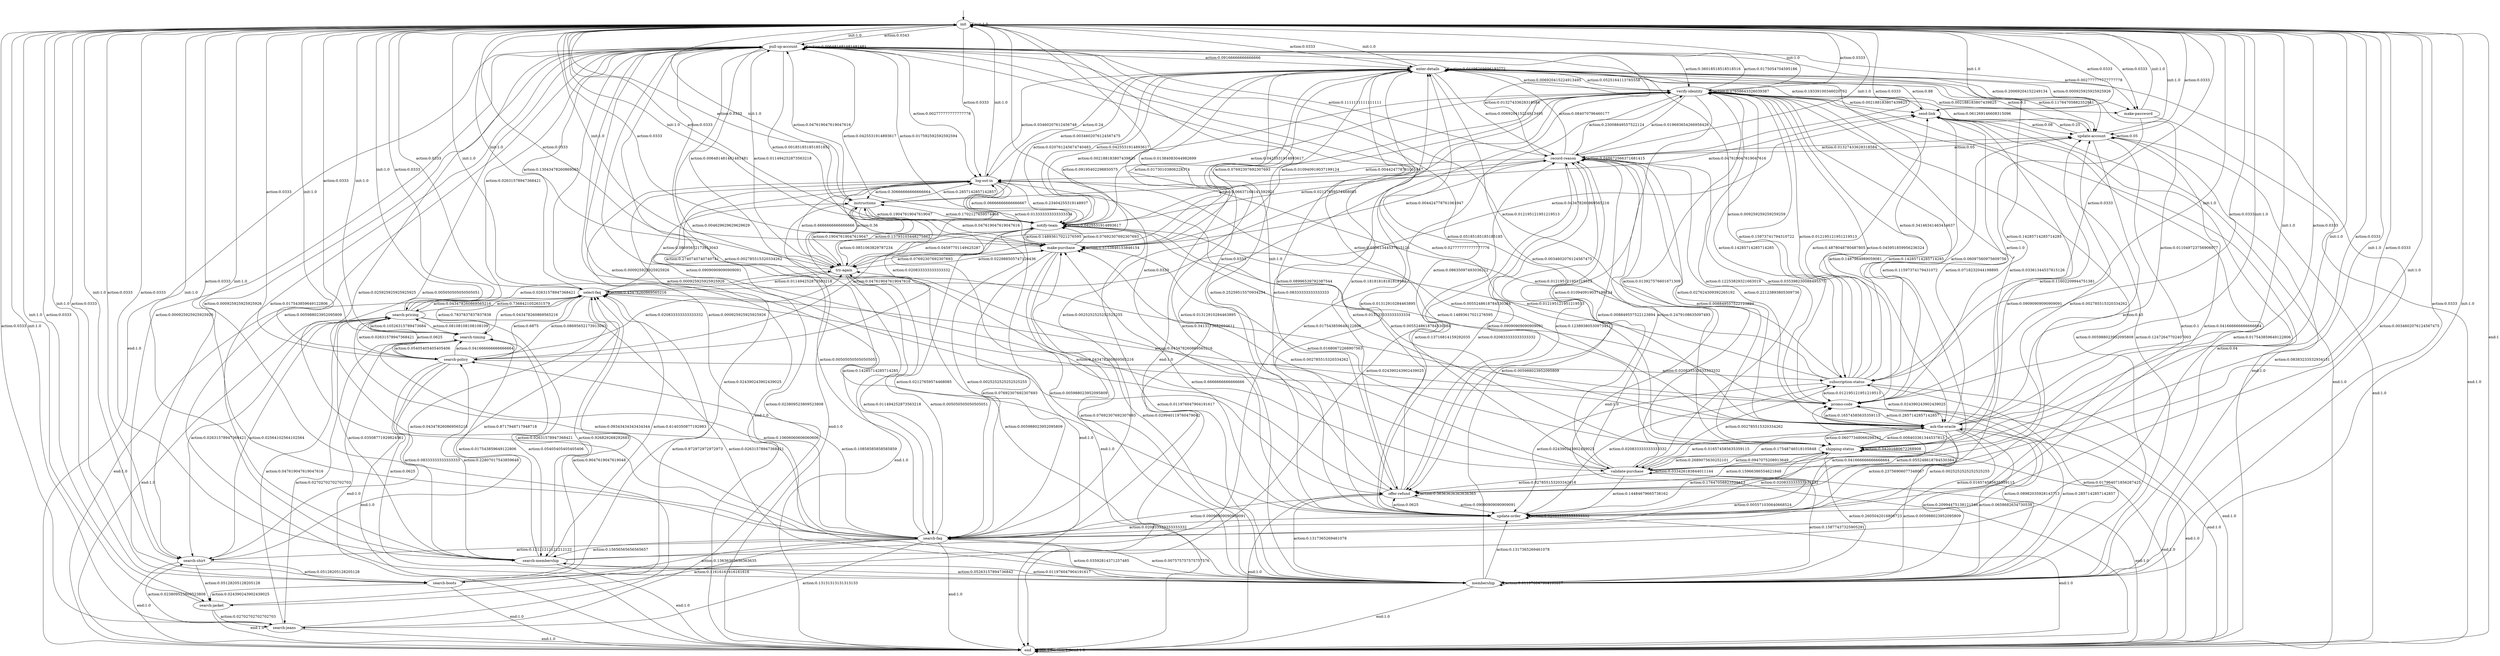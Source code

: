digraph learned_mdp {
s0 [label="init"];
s1 [label="pull-up-account"];
s2 [label="enter-details"];
s3 [label="verify-identity"];
s4 [label="make-password"];
s5 [label="search-timing"];
s6 [label="search-policy"];
s7 [label="validate-purchase"];
s8 [label="search-faq"];
s9 [label="membership"];
s10 [label="search-boots"];
s11 [label="try-again"];
s12 [label="ask-the-oracle"];
s13 [label="update-order"];
s14 [label="promo-code"];
s15 [label="update-account"];
s16 [label="search-membership"];
s17 [label="make-purchase"];
s18 [label="offer-refund"];
s19 [label="notify-team"];
s20 [label="record-reason"];
s21 [label="search-jeans"];
s22 [label="shipping-status"];
s23 [label="search-shirt"];
s24 [label="instructions"];
s25 [label="search-jacket"];
s26 [label="log-out-in"];
s27 [label="select-faq"];
s28 [label="subscription-status"];
s29 [label="send-link"];
s30 [label="search-pricing"];
s31 [label="end"];
s0 -> s0  [label="init:1.0"];
s0 -> s1  [label="action:0.0343"];
s0 -> s2  [label="action:0.0333"];
s0 -> s3  [label="action:0.0333"];
s0 -> s4  [label="action:0.0333"];
s0 -> s5  [label="action:0.0333"];
s0 -> s6  [label="action:0.0333"];
s0 -> s7  [label="action:0.0333"];
s0 -> s8  [label="action:0.0333"];
s0 -> s9  [label="action:0.0333"];
s0 -> s10  [label="action:0.0333"];
s0 -> s11  [label="action:0.0333"];
s0 -> s12  [label="action:0.0333"];
s0 -> s13  [label="action:0.0333"];
s0 -> s14  [label="action:0.0333"];
s0 -> s15  [label="action:0.0333"];
s0 -> s16  [label="action:0.0333"];
s0 -> s17  [label="action:0.0333"];
s0 -> s18  [label="action:0.0333"];
s0 -> s19  [label="action:0.0333"];
s0 -> s20  [label="action:0.0333"];
s0 -> s21  [label="action:0.0333"];
s0 -> s22  [label="action:0.0333"];
s0 -> s23  [label="action:0.0333"];
s0 -> s24  [label="action:0.0333"];
s0 -> s25  [label="action:0.0333"];
s0 -> s26  [label="action:0.0333"];
s0 -> s27  [label="action:0.0333"];
s0 -> s28  [label="action:0.0333"];
s0 -> s29  [label="action:0.0333"];
s0 -> s30  [label="action:0.0333"];
s0 -> s31  [label="end:1"];
s1 -> s0  [label="init:1.0"];
s1 -> s1  [label="action:0.006481481481481481"];
s1 -> s2  [label="action:0.09166666666666666"];
s1 -> s3  [label="action:0.36018518518518516"];
s1 -> s4  [label="action:0.002777777777777778"];
s1 -> s7  [label="action:0.2740740740740741"];
s1 -> s8  [label="action:0.025925925925925925"];
s1 -> s9  [label="action:0.000925925925925926"];
s1 -> s10  [label="action:0.000925925925925926"];
s1 -> s11  [label="action:0.006481481481481481"];
s1 -> s12  [label="action:0.05185185185185185"];
s1 -> s13  [label="action:0.000925925925925926"];
s1 -> s14  [label="action:0.004629629629629629"];
s1 -> s15  [label="action:0.000925925925925926"];
s1 -> s17  [label="action:0.001851851851851852"];
s1 -> s18  [label="action:0.000925925925925926"];
s1 -> s19  [label="action:0.017592592592592594"];
s1 -> s20  [label="action:0.1111111111111111"];
s1 -> s22  [label="action:0.027777777777777776"];
s1 -> s23  [label="action:0.000925925925925926"];
s1 -> s26  [label="action:0.002777777777777778"];
s1 -> s28  [label="action:0.009259259259259259"];
s1 -> s31 [label="end:1.0"];
s2 -> s0  [label="init:1.0"];
s2 -> s2  [label="action:0.04498269896193772"];
s2 -> s3  [label="action:0.006920415224913495"];
s2 -> s4  [label="action:0.20069204152249134"];
s2 -> s9  [label="action:0.0034602076124567475"];
s2 -> s11  [label="action:0.01730103806228374"];
s2 -> s13  [label="action:0.25259515570934254"];
s2 -> s15  [label="action:0.11764705882352941"];
s2 -> s17  [label="action:0.01384083044982699"];
s2 -> s18  [label="action:0.08996539792387544"];
s2 -> s19  [label="action:0.020761245674740483"];
s2 -> s20  [label="action:0.006920415224913495"];
s2 -> s22  [label="action:0.0034602076124567475"];
s2 -> s24  [label="action:0.0034602076124567475"];
s2 -> s26  [label="action:0.03460207612456748"];
s2 -> s29  [label="action:0.18339100346020762"];
s2 -> s31 [label="end:1.0"];
s3 -> s0  [label="init:1.0"];
s3 -> s1  [label="action:0.0175054704595186"];
s3 -> s2  [label="action:0.0525164113785558"];
s3 -> s3  [label="action:0.07658643326039387"];
s3 -> s4  [label="action:0.002188183807439825"];
s3 -> s7  [label="action:0.12253829321663019"];
s3 -> s8  [label="action:0.01312910284463895"];
s3 -> s9  [label="action:0.12472647702407003"];
s3 -> s12  [label="action:0.1487964989059081"];
s3 -> s13  [label="action:0.01312910284463895"];
s3 -> s14  [label="action:0.045951859956236324"];
s3 -> s15  [label="action:0.061269146608315096"];
s3 -> s17  [label="action:0.010940919037199124"];
s3 -> s18  [label="action:0.010940919037199124"];
s3 -> s19  [label="action:0.002188183807439825"];
s3 -> s20  [label="action:0.019693654266958426"];
s3 -> s22  [label="action:0.11597374179431072"];
s3 -> s28  [label="action:0.15973741794310722"];
s3 -> s29  [label="action:0.002188183807439825"];
s3 -> s31 [label="end:1.0"];
s4 -> s0  [label="init:1.0"];
s4 -> s28  [label="action:1.0"];
s4 -> s31 [label="end:1.0"];
s5 -> s0  [label="init:1.0"];
s5 -> s6  [label="action:0.05405405405405406"];
s5 -> s16  [label="action:0.05405405405405406"];
s5 -> s21  [label="action:0.02702702702702703"];
s5 -> s27  [label="action:0.7837837837837838"];
s5 -> s30  [label="action:0.08108108108108109"];
s5 -> s31 [label="end:1.0"];
s6 -> s0  [label="init:1.0"];
s6 -> s5  [label="action:0.041666666666666664"];
s6 -> s9  [label="action:0.0625"];
s6 -> s11  [label="action:0.020833333333333332"];
s6 -> s16  [label="action:0.08333333333333333"];
s6 -> s26  [label="action:0.020833333333333332"];
s6 -> s27  [label="action:0.6875"];
s6 -> s28  [label="action:0.020833333333333332"];
s6 -> s30  [label="action:0.0625"];
s6 -> s31 [label="end:1.0"];
s7 -> s0  [label="init:1.0"];
s7 -> s1  [label="action:0.002785515320334262"];
s7 -> s2  [label="action:0.08635097493036212"];
s7 -> s3  [label="action:0.013927576601671309"];
s7 -> s7  [label="action:0.033426183844011144"];
s7 -> s8  [label="action:0.005571030640668524"];
s7 -> s9  [label="action:0.15877437325905291"];
s7 -> s12  [label="action:0.17548746518105848"];
s7 -> s13  [label="action:0.14484679665738162"];
s7 -> s15  [label="action:0.002785515320334262"];
s7 -> s17  [label="action:0.002785515320334262"];
s7 -> s18  [label="action:0.027855153203342618"];
s7 -> s20  [label="action:0.2479108635097493"];
s7 -> s22  [label="action:0.0947075208913649"];
s7 -> s28  [label="action:0.002785515320334262"];
s7 -> s31 [label="end:1.0"];
s8 -> s0  [label="init:1.0"];
s8 -> s1  [label="action:0.005050505050505051"];
s8 -> s3  [label="action:0.0025252525252525255"];
s8 -> s5  [label="action:0.10606060606060606"];
s8 -> s6  [label="action:0.10858585858585859"];
s8 -> s9  [label="action:0.007575757575757576"];
s8 -> s10  [label="action:0.13636363636363635"];
s8 -> s11  [label="action:0.005050505050505051"];
s8 -> s14  [label="action:0.0025252525252525255"];
s8 -> s16  [label="action:0.15656565656565657"];
s8 -> s19  [label="action:0.0025252525252525255"];
s8 -> s21  [label="action:0.13131313131313133"];
s8 -> s23  [label="action:0.12121212121212122"];
s8 -> s25  [label="action:0.11616161616161616"];
s8 -> s26  [label="action:0.005050505050505051"];
s8 -> s30  [label="action:0.09343434343434344"];
s8 -> s31 [label="end:1.0"];
s9 -> s0  [label="init:1.0"];
s9 -> s1  [label="action:0.005988023952095809"];
s9 -> s2  [label="action:0.3413173652694611"];
s9 -> s3  [label="action:0.005988023952095809"];
s9 -> s8  [label="action:0.03592814371257485"];
s9 -> s9  [label="action:0.011976047904191617"];
s9 -> s11  [label="action:0.005988023952095809"];
s9 -> s12  [label="action:0.0658682634730539"];
s9 -> s13  [label="action:0.1317365269461078"];
s9 -> s14  [label="action:0.08982035928143713"];
s9 -> s15  [label="action:0.08383233532934131"];
s9 -> s16  [label="action:0.011976047904191617"];
s9 -> s17  [label="action:0.029940119760479042"];
s9 -> s18  [label="action:0.1317365269461078"];
s9 -> s19  [label="action:0.011976047904191617"];
s9 -> s20  [label="action:0.005988023952095809"];
s9 -> s22  [label="action:0.005988023952095809"];
s9 -> s24  [label="action:0.005988023952095809"];
s9 -> s28  [label="action:0.017964071856287425"];
s9 -> s31 [label="end:1.0"];
s10 -> s0  [label="init:1.0"];
s10 -> s20  [label="action:0.024390243902439025"];
s10 -> s25  [label="action:0.024390243902439025"];
s10 -> s26  [label="action:0.024390243902439025"];
s10 -> s27  [label="action:0.926829268292683"];
s10 -> s31 [label="end:1.0"];
s11 -> s0  [label="init:1.0"];
s11 -> s1  [label="action:0.011494252873563218"];
s11 -> s2  [label="action:0.09195402298850575"];
s11 -> s8  [label="action:0.011494252873563218"];
s11 -> s17  [label="action:0.022988505747126436"];
s11 -> s19  [label="action:0.04597701149425287"];
s11 -> s24  [label="action:0.13793103448275862"];
s11 -> s26  [label="action:0.6666666666666666"];
s11 -> s27  [label="action:0.011494252873563218"];
s11 -> s31 [label="end:1.0"];
s12 -> s0  [label="init:1.0"];
s12 -> s2  [label="action:0.011049723756906077"];
s12 -> s7  [label="action:0.016574585635359115"];
s12 -> s8  [label="action:0.016574585635359115"];
s12 -> s9  [label="action:0.20994475138121546"];
s12 -> s13  [label="action:0.23756906077348067"];
s12 -> s14  [label="action:0.16574585635359115"];
s12 -> s15  [label="action:0.11602209944751381"];
s12 -> s18  [label="action:0.055248618784530384"];
s12 -> s19  [label="action:0.0055248618784530384"];
s12 -> s20  [label="action:0.027624309392265192"];
s12 -> s22  [label="action:0.06077348066298342"];
s12 -> s26  [label="action:0.0055248618784530384"];
s12 -> s29  [label="action:0.0718232044198895"];
s12 -> s31 [label="end:1.0"];
s13 -> s0  [label="init:1.0"];
s13 -> s2  [label="action:0.08333333333333333"];
s13 -> s8  [label="action:0.020833333333333332"];
s13 -> s13  [label="action:0.020833333333333332"];
s13 -> s14  [label="action:0.041666666666666664"];
s13 -> s15  [label="action:0.041666666666666664"];
s13 -> s17  [label="action:0.6666666666666666"];
s13 -> s18  [label="action:0.0625"];
s13 -> s20  [label="action:0.020833333333333332"];
s13 -> s22  [label="action:0.020833333333333332"];
s13 -> s28  [label="action:0.020833333333333332"];
s13 -> s31 [label="end:1.0"];
s14 -> s0  [label="init:1.0"];
s14 -> s2  [label="action:0.14285714285714285"];
s14 -> s3  [label="action:0.14285714285714285"];
s14 -> s9  [label="action:0.2857142857142857"];
s14 -> s12  [label="action:0.2857142857142857"];
s14 -> s29  [label="action:0.14285714285714285"];
s14 -> s31 [label="end:1.0"];
s15 -> s0  [label="init:1.0"];
s15 -> s2  [label="action:0.1"];
s15 -> s13  [label="action:0.1"];
s15 -> s15  [label="action:0.05"];
s15 -> s18  [label="action:0.45"];
s15 -> s20  [label="action:0.05"];
s15 -> s29  [label="action:0.25"];
s15 -> s31 [label="end:1.0"];
s16 -> s0  [label="init:1.0"];
s16 -> s1  [label="action:0.017543859649122806"];
s16 -> s3  [label="action:0.017543859649122806"];
s16 -> s5  [label="action:0.017543859649122806"];
s16 -> s6  [label="action:0.22807017543859648"];
s16 -> s9  [label="action:0.05263157894736842"];
s16 -> s27  [label="action:0.6140350877192983"];
s16 -> s29  [label="action:0.017543859649122806"];
s16 -> s30  [label="action:0.03508771929824561"];
s16 -> s31 [label="end:1.0"];
s17 -> s0  [label="init:1.0"];
s17 -> s3  [label="action:0.07692307692307693"];
s17 -> s8  [label="action:0.07692307692307693"];
s17 -> s9  [label="action:0.07692307692307693"];
s17 -> s11  [label="action:0.07692307692307693"];
s17 -> s17  [label="action:0.6153846153846154"];
s17 -> s19  [label="action:0.07692307692307693"];
s17 -> s31 [label="end:1.0"];
s18 -> s0  [label="init:1.0"];
s18 -> s1  [label="action:0.09090909090909091"];
s18 -> s2  [label="action:0.18181818181818182"];
s18 -> s8  [label="action:0.09090909090909091"];
s18 -> s13  [label="action:0.09090909090909091"];
s18 -> s18  [label="action:0.36363636363636365"];
s18 -> s20  [label="action:0.09090909090909091"];
s18 -> s29  [label="action:0.09090909090909091"];
s18 -> s31 [label="end:1.0"];
s19 -> s0  [label="init:1.0"];
s19 -> s1  [label="action:0.0425531914893617"];
s19 -> s2  [label="action:0.0425531914893617"];
s19 -> s3  [label="action:0.0425531914893617"];
s19 -> s8  [label="action:0.02127659574468085"];
s19 -> s11  [label="action:0.0851063829787234"];
s19 -> s14  [label="action:0.14893617021276595"];
s19 -> s17  [label="action:0.14893617021276595"];
s19 -> s19  [label="action:0.0425531914893617"];
s19 -> s20  [label="action:0.02127659574468085"];
s19 -> s24  [label="action:0.1702127659574468"];
s19 -> s26  [label="action:0.23404255319148937"];
s19 -> s31 [label="end:1.0"];
s20 -> s0  [label="init:1.0"];
s20 -> s1  [label="action:0.01327433628318584"];
s20 -> s2  [label="action:0.084070796460177"];
s20 -> s3  [label="action:0.23008849557522124"];
s20 -> s7  [label="action:0.008849557522123894"];
s20 -> s12  [label="action:0.22123893805309736"];
s20 -> s13  [label="action:0.13716814159292035"];
s20 -> s14  [label="action:0.035398230088495575"];
s20 -> s15  [label="action:0.01327433628318584"];
s20 -> s17  [label="action:0.004424778761061947"];
s20 -> s18  [label="action:0.12389380530973451"];
s20 -> s19  [label="action:0.06637168141592921"];
s20 -> s20  [label="action:0.048672566371681415"];
s20 -> s22  [label="action:0.008849557522123894"];
s20 -> s26  [label="action:0.004424778761061947"];
s20 -> s31 [label="end:1.0"];
s21 -> s0  [label="init:1.0"];
s21 -> s23  [label="action:0.023809523809523808"];
s21 -> s26  [label="action:0.023809523809523808"];
s21 -> s27  [label="action:0.9047619047619048"];
s21 -> s30  [label="action:0.047619047619047616"];
s21 -> s31 [label="end:1.0"];
s22 -> s0  [label="init:1.0"];
s22 -> s1  [label="action:0.03361344537815126"];
s22 -> s3  [label="action:0.03361344537815126"];
s22 -> s7  [label="action:0.2689075630252101"];
s22 -> s9  [label="action:0.2605042016806723"];
s22 -> s12  [label="action:0.008403361344537815"];
s22 -> s13  [label="action:0.17647058823529413"];
s22 -> s17  [label="action:0.01680672268907563"];
s22 -> s18  [label="action:0.15966386554621848"];
s22 -> s22  [label="action:0.04201680672268908"];
s22 -> s31 [label="end:1.0"];
s23 -> s0  [label="init:1.0"];
s23 -> s10  [label="action:0.05128205128205128"];
s23 -> s25  [label="action:0.05128205128205128"];
s23 -> s27  [label="action:0.8717948717948718"];
s23 -> s30  [label="action:0.02564102564102564"];
s23 -> s31 [label="end:1.0"];
s24 -> s0  [label="init:1.0"];
s24 -> s1  [label="action:0.047619047619047616"];
s24 -> s6  [label="action:0.047619047619047616"];
s24 -> s8  [label="action:0.14285714285714285"];
s24 -> s11  [label="action:0.19047619047619047"];
s24 -> s17  [label="action:0.047619047619047616"];
s24 -> s19  [label="action:0.19047619047619047"];
s24 -> s26  [label="action:0.2857142857142857"];
s24 -> s29  [label="action:0.047619047619047616"];
s24 -> s31 [label="end:1.0"];
s25 -> s0  [label="init:1.0"];
s25 -> s21  [label="action:0.02702702702702703"];
s25 -> s27  [label="action:0.972972972972973"];
s25 -> s31 [label="end:1.0"];
s26 -> s0  [label="init:1.0"];
s26 -> s2  [label="action:0.24"];
s26 -> s11  [label="action:0.36"];
s26 -> s17  [label="action:0.013333333333333334"];
s26 -> s19  [label="action:0.06666666666666667"];
s26 -> s22  [label="action:0.013333333333333334"];
s26 -> s24  [label="action:0.30666666666666664"];
s26 -> s31 [label="end:1.0"];
s27 -> s0  [label="init:1.0"];
s27 -> s1  [label="action:0.13043478260869565"];
s27 -> s5  [label="action:0.043478260869565216"];
s27 -> s6  [label="action:0.08695652173913043"];
s27 -> s12  [label="action:0.043478260869565216"];
s27 -> s14  [label="action:0.043478260869565216"];
s27 -> s23  [label="action:0.043478260869565216"];
s27 -> s24  [label="action:0.08695652173913043"];
s27 -> s27  [label="action:0.43478260869565216"];
s27 -> s29  [label="action:0.043478260869565216"];
s27 -> s30  [label="action:0.043478260869565216"];
s27 -> s31 [label="end:1.0"];
s28 -> s0  [label="init:1.0"];
s28 -> s1  [label="action:0.012195121951219513"];
s28 -> s2  [label="action:0.34146341463414637"];
s28 -> s3  [label="action:0.012195121951219513"];
s28 -> s12  [label="action:0.024390243902439025"];
s28 -> s13  [label="action:0.024390243902439025"];
s28 -> s14  [label="action:0.012195121951219513"];
s28 -> s15  [label="action:0.06097560975609756"];
s28 -> s19  [label="action:0.012195121951219513"];
s28 -> s26  [label="action:0.012195121951219513"];
s28 -> s29  [label="action:0.4878048780487805"];
s28 -> s31 [label="end:1.0"];
s29 -> s0  [label="init:1.0"];
s29 -> s2  [label="action:0.88"];
s29 -> s9  [label="action:0.04"];
s29 -> s15  [label="action:0.08"];
s29 -> s31 [label="end:1.0"];
s30 -> s0  [label="init:1.0"];
s30 -> s1  [label="action:0.02631578947368421"];
s30 -> s5  [label="action:0.10526315789473684"];
s30 -> s6  [label="action:0.02631578947368421"];
s30 -> s9  [label="action:0.02631578947368421"];
s30 -> s11  [label="action:0.02631578947368421"];
s30 -> s16  [label="action:0.02631578947368421"];
s30 -> s23  [label="action:0.02631578947368421"];
s30 -> s27  [label="action:0.7368421052631579"];
s30 -> s31 [label="end:1.0"];
s31 -> s31 [label="init:1.0"];
s31 -> s31  [label="action:1.0"];
s31 -> s31  [label="end:1.0"];
__start0 [label="", shape=none];
__start0 -> s0  [label=""];
}